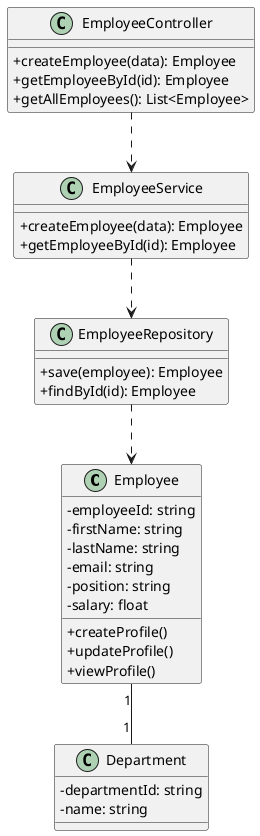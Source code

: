 @startuml ClassDiagram_Employees
skinparam classAttributeIconSize 0

class Employee {
  - employeeId: string
  - firstName: string
  - lastName: string
  - email: string
  - position: string
  - salary: float
  + createProfile()
  + updateProfile()
  + viewProfile()
}

class Department {
  - departmentId: string
  - name: string
}

class EmployeeController {
  + createEmployee(data): Employee
  + getEmployeeById(id): Employee
  + getAllEmployees(): List<Employee>
}

class EmployeeService {
  + createEmployee(data): Employee
  + getEmployeeById(id): Employee
}

class EmployeeRepository {
  + save(employee): Employee
  + findById(id): Employee
}

Employee "1" -- "1" Department
EmployeeController ..> EmployeeService
EmployeeService ..> EmployeeRepository
EmployeeRepository ..> Employee

@enduml
